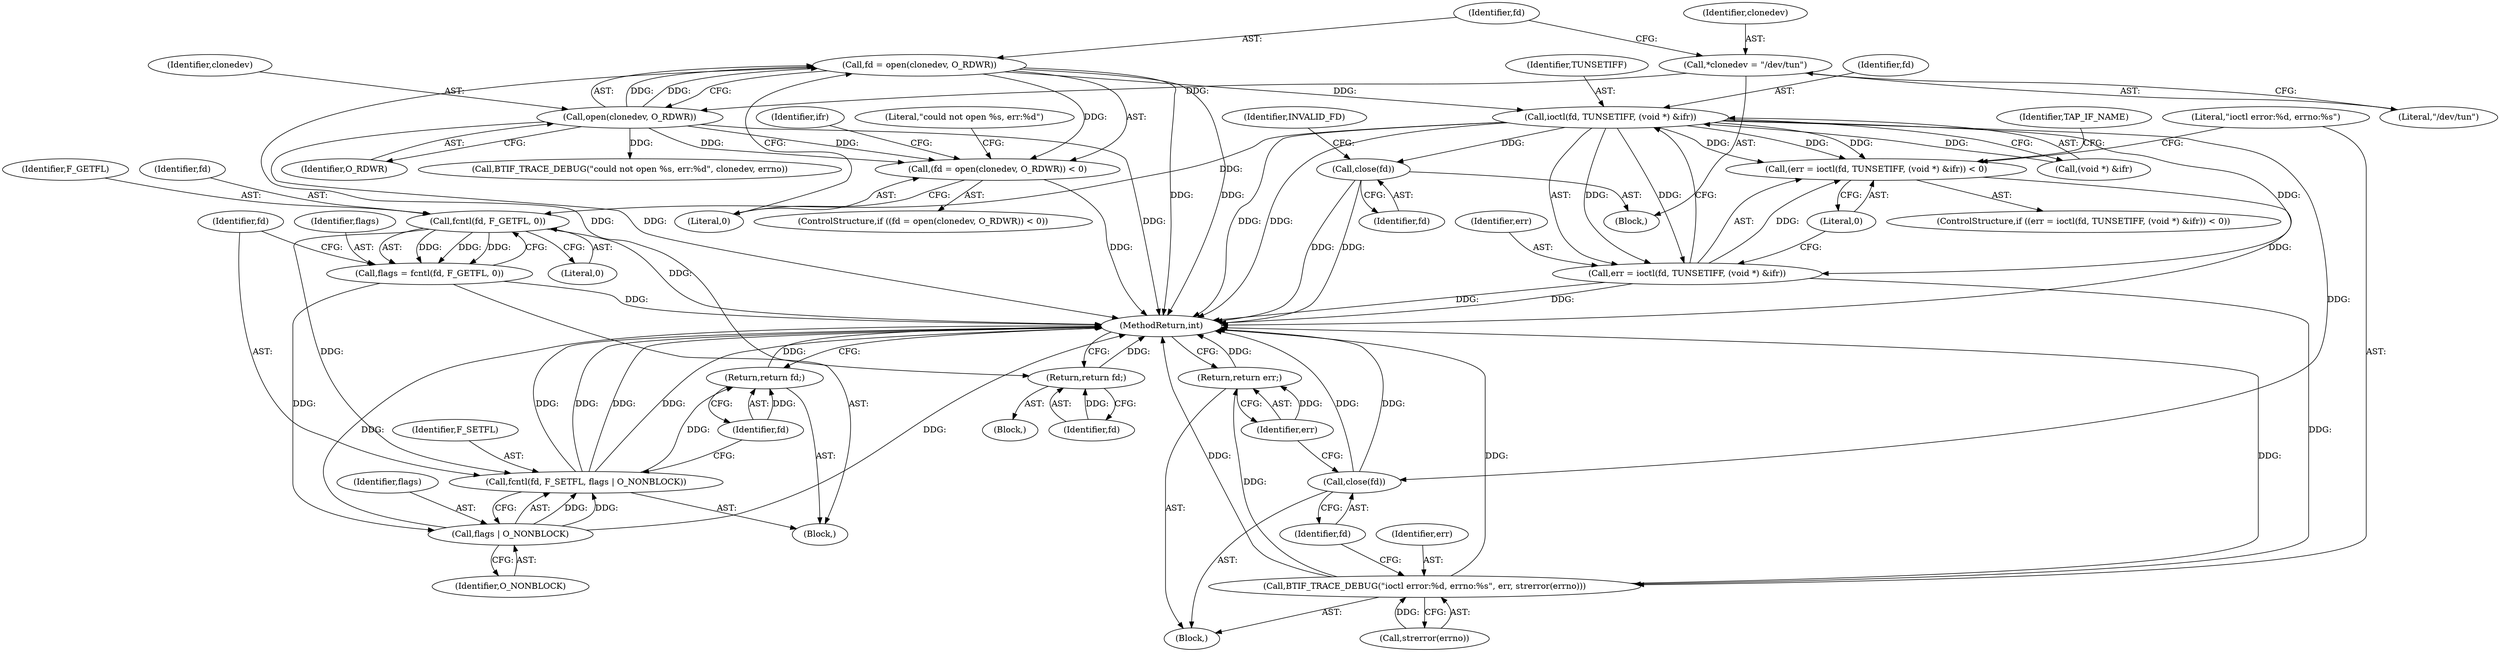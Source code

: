 digraph "0_Android_472271b153c5dc53c28beac55480a8d8434b2d5c_22@API" {
"1000113" [label="(Call,fd = open(clonedev, O_RDWR))"];
"1000115" [label="(Call,open(clonedev, O_RDWR))"];
"1000108" [label="(Call,*clonedev = \"/dev/tun\")"];
"1000112" [label="(Call,(fd = open(clonedev, O_RDWR)) < 0)"];
"1000124" [label="(Return,return fd;)"];
"1000149" [label="(Call,ioctl(fd, TUNSETIFF, (void *) &ifr))"];
"1000146" [label="(Call,(err = ioctl(fd, TUNSETIFF, (void *) &ifr)) < 0)"];
"1000147" [label="(Call,err = ioctl(fd, TUNSETIFF, (void *) &ifr))"];
"1000158" [label="(Call,BTIF_TRACE_DEBUG(\"ioctl error:%d, errno:%s\", err, strerror(errno)))"];
"1000165" [label="(Return,return err;)"];
"1000163" [label="(Call,close(fd))"];
"1000177" [label="(Call,fcntl(fd, F_GETFL, 0))"];
"1000175" [label="(Call,flags = fcntl(fd, F_GETFL, 0))"];
"1000184" [label="(Call,flags | O_NONBLOCK)"];
"1000181" [label="(Call,fcntl(fd, F_SETFL, flags | O_NONBLOCK))"];
"1000187" [label="(Return,return fd;)"];
"1000192" [label="(Call,close(fd))"];
"1000125" [label="(Identifier,fd)"];
"1000110" [label="(Literal,\"/dev/tun\")"];
"1000177" [label="(Call,fcntl(fd, F_GETFL, 0))"];
"1000148" [label="(Identifier,err)"];
"1000117" [label="(Identifier,O_RDWR)"];
"1000116" [label="(Identifier,clonedev)"];
"1000109" [label="(Identifier,clonedev)"];
"1000159" [label="(Literal,\"ioctl error:%d, errno:%s\")"];
"1000181" [label="(Call,fcntl(fd, F_SETFL, flags | O_NONBLOCK))"];
"1000170" [label="(Identifier,TAP_IF_NAME)"];
"1000128" [label="(Identifier,ifr)"];
"1000113" [label="(Call,fd = open(clonedev, O_RDWR))"];
"1000147" [label="(Call,err = ioctl(fd, TUNSETIFF, (void *) &ifr))"];
"1000112" [label="(Call,(fd = open(clonedev, O_RDWR)) < 0)"];
"1000192" [label="(Call,close(fd))"];
"1000187" [label="(Return,return fd;)"];
"1000179" [label="(Identifier,F_GETFL)"];
"1000103" [label="(Block,)"];
"1000145" [label="(ControlStructure,if ((err = ioctl(fd, TUNSETIFF, (void *) &ifr)) < 0))"];
"1000119" [label="(Block,)"];
"1000121" [label="(Literal,\"could not open %s, err:%d\")"];
"1000183" [label="(Identifier,F_SETFL)"];
"1000151" [label="(Identifier,TUNSETIFF)"];
"1000188" [label="(Identifier,fd)"];
"1000152" [label="(Call,(void *) &ifr)"];
"1000146" [label="(Call,(err = ioctl(fd, TUNSETIFF, (void *) &ifr)) < 0)"];
"1000114" [label="(Identifier,fd)"];
"1000124" [label="(Return,return fd;)"];
"1000118" [label="(Literal,0)"];
"1000156" [label="(Literal,0)"];
"1000149" [label="(Call,ioctl(fd, TUNSETIFF, (void *) &ifr))"];
"1000176" [label="(Identifier,flags)"];
"1000163" [label="(Call,close(fd))"];
"1000164" [label="(Identifier,fd)"];
"1000196" [label="(MethodReturn,int)"];
"1000175" [label="(Call,flags = fcntl(fd, F_GETFL, 0))"];
"1000186" [label="(Identifier,O_NONBLOCK)"];
"1000160" [label="(Identifier,err)"];
"1000173" [label="(Block,)"];
"1000185" [label="(Identifier,flags)"];
"1000158" [label="(Call,BTIF_TRACE_DEBUG(\"ioctl error:%d, errno:%s\", err, strerror(errno)))"];
"1000165" [label="(Return,return err;)"];
"1000166" [label="(Identifier,err)"];
"1000182" [label="(Identifier,fd)"];
"1000178" [label="(Identifier,fd)"];
"1000111" [label="(ControlStructure,if ((fd = open(clonedev, O_RDWR)) < 0))"];
"1000150" [label="(Identifier,fd)"];
"1000157" [label="(Block,)"];
"1000195" [label="(Identifier,INVALID_FD)"];
"1000108" [label="(Call,*clonedev = \"/dev/tun\")"];
"1000120" [label="(Call,BTIF_TRACE_DEBUG(\"could not open %s, err:%d\", clonedev, errno))"];
"1000180" [label="(Literal,0)"];
"1000161" [label="(Call,strerror(errno))"];
"1000193" [label="(Identifier,fd)"];
"1000115" [label="(Call,open(clonedev, O_RDWR))"];
"1000184" [label="(Call,flags | O_NONBLOCK)"];
"1000113" -> "1000112"  [label="AST: "];
"1000113" -> "1000115"  [label="CFG: "];
"1000114" -> "1000113"  [label="AST: "];
"1000115" -> "1000113"  [label="AST: "];
"1000118" -> "1000113"  [label="CFG: "];
"1000113" -> "1000196"  [label="DDG: "];
"1000113" -> "1000196"  [label="DDG: "];
"1000113" -> "1000112"  [label="DDG: "];
"1000115" -> "1000113"  [label="DDG: "];
"1000115" -> "1000113"  [label="DDG: "];
"1000113" -> "1000124"  [label="DDG: "];
"1000113" -> "1000149"  [label="DDG: "];
"1000115" -> "1000117"  [label="CFG: "];
"1000116" -> "1000115"  [label="AST: "];
"1000117" -> "1000115"  [label="AST: "];
"1000115" -> "1000196"  [label="DDG: "];
"1000115" -> "1000196"  [label="DDG: "];
"1000115" -> "1000112"  [label="DDG: "];
"1000115" -> "1000112"  [label="DDG: "];
"1000108" -> "1000115"  [label="DDG: "];
"1000115" -> "1000120"  [label="DDG: "];
"1000108" -> "1000103"  [label="AST: "];
"1000108" -> "1000110"  [label="CFG: "];
"1000109" -> "1000108"  [label="AST: "];
"1000110" -> "1000108"  [label="AST: "];
"1000114" -> "1000108"  [label="CFG: "];
"1000112" -> "1000111"  [label="AST: "];
"1000112" -> "1000118"  [label="CFG: "];
"1000118" -> "1000112"  [label="AST: "];
"1000121" -> "1000112"  [label="CFG: "];
"1000128" -> "1000112"  [label="CFG: "];
"1000112" -> "1000196"  [label="DDG: "];
"1000124" -> "1000119"  [label="AST: "];
"1000124" -> "1000125"  [label="CFG: "];
"1000125" -> "1000124"  [label="AST: "];
"1000196" -> "1000124"  [label="CFG: "];
"1000124" -> "1000196"  [label="DDG: "];
"1000125" -> "1000124"  [label="DDG: "];
"1000149" -> "1000147"  [label="AST: "];
"1000149" -> "1000152"  [label="CFG: "];
"1000150" -> "1000149"  [label="AST: "];
"1000151" -> "1000149"  [label="AST: "];
"1000152" -> "1000149"  [label="AST: "];
"1000147" -> "1000149"  [label="CFG: "];
"1000149" -> "1000196"  [label="DDG: "];
"1000149" -> "1000196"  [label="DDG: "];
"1000149" -> "1000146"  [label="DDG: "];
"1000149" -> "1000146"  [label="DDG: "];
"1000149" -> "1000146"  [label="DDG: "];
"1000149" -> "1000147"  [label="DDG: "];
"1000149" -> "1000147"  [label="DDG: "];
"1000149" -> "1000147"  [label="DDG: "];
"1000152" -> "1000149"  [label="DDG: "];
"1000149" -> "1000163"  [label="DDG: "];
"1000149" -> "1000177"  [label="DDG: "];
"1000149" -> "1000192"  [label="DDG: "];
"1000146" -> "1000145"  [label="AST: "];
"1000146" -> "1000156"  [label="CFG: "];
"1000147" -> "1000146"  [label="AST: "];
"1000156" -> "1000146"  [label="AST: "];
"1000159" -> "1000146"  [label="CFG: "];
"1000170" -> "1000146"  [label="CFG: "];
"1000146" -> "1000196"  [label="DDG: "];
"1000147" -> "1000146"  [label="DDG: "];
"1000148" -> "1000147"  [label="AST: "];
"1000156" -> "1000147"  [label="CFG: "];
"1000147" -> "1000196"  [label="DDG: "];
"1000147" -> "1000196"  [label="DDG: "];
"1000147" -> "1000158"  [label="DDG: "];
"1000158" -> "1000157"  [label="AST: "];
"1000158" -> "1000161"  [label="CFG: "];
"1000159" -> "1000158"  [label="AST: "];
"1000160" -> "1000158"  [label="AST: "];
"1000161" -> "1000158"  [label="AST: "];
"1000164" -> "1000158"  [label="CFG: "];
"1000158" -> "1000196"  [label="DDG: "];
"1000158" -> "1000196"  [label="DDG: "];
"1000158" -> "1000196"  [label="DDG: "];
"1000161" -> "1000158"  [label="DDG: "];
"1000158" -> "1000165"  [label="DDG: "];
"1000165" -> "1000157"  [label="AST: "];
"1000165" -> "1000166"  [label="CFG: "];
"1000166" -> "1000165"  [label="AST: "];
"1000196" -> "1000165"  [label="CFG: "];
"1000165" -> "1000196"  [label="DDG: "];
"1000166" -> "1000165"  [label="DDG: "];
"1000163" -> "1000157"  [label="AST: "];
"1000163" -> "1000164"  [label="CFG: "];
"1000164" -> "1000163"  [label="AST: "];
"1000166" -> "1000163"  [label="CFG: "];
"1000163" -> "1000196"  [label="DDG: "];
"1000163" -> "1000196"  [label="DDG: "];
"1000177" -> "1000175"  [label="AST: "];
"1000177" -> "1000180"  [label="CFG: "];
"1000178" -> "1000177"  [label="AST: "];
"1000179" -> "1000177"  [label="AST: "];
"1000180" -> "1000177"  [label="AST: "];
"1000175" -> "1000177"  [label="CFG: "];
"1000177" -> "1000196"  [label="DDG: "];
"1000177" -> "1000175"  [label="DDG: "];
"1000177" -> "1000175"  [label="DDG: "];
"1000177" -> "1000175"  [label="DDG: "];
"1000177" -> "1000181"  [label="DDG: "];
"1000175" -> "1000173"  [label="AST: "];
"1000176" -> "1000175"  [label="AST: "];
"1000182" -> "1000175"  [label="CFG: "];
"1000175" -> "1000196"  [label="DDG: "];
"1000175" -> "1000184"  [label="DDG: "];
"1000184" -> "1000181"  [label="AST: "];
"1000184" -> "1000186"  [label="CFG: "];
"1000185" -> "1000184"  [label="AST: "];
"1000186" -> "1000184"  [label="AST: "];
"1000181" -> "1000184"  [label="CFG: "];
"1000184" -> "1000196"  [label="DDG: "];
"1000184" -> "1000196"  [label="DDG: "];
"1000184" -> "1000181"  [label="DDG: "];
"1000184" -> "1000181"  [label="DDG: "];
"1000181" -> "1000173"  [label="AST: "];
"1000182" -> "1000181"  [label="AST: "];
"1000183" -> "1000181"  [label="AST: "];
"1000188" -> "1000181"  [label="CFG: "];
"1000181" -> "1000196"  [label="DDG: "];
"1000181" -> "1000196"  [label="DDG: "];
"1000181" -> "1000196"  [label="DDG: "];
"1000181" -> "1000196"  [label="DDG: "];
"1000181" -> "1000187"  [label="DDG: "];
"1000187" -> "1000173"  [label="AST: "];
"1000187" -> "1000188"  [label="CFG: "];
"1000188" -> "1000187"  [label="AST: "];
"1000196" -> "1000187"  [label="CFG: "];
"1000187" -> "1000196"  [label="DDG: "];
"1000188" -> "1000187"  [label="DDG: "];
"1000192" -> "1000103"  [label="AST: "];
"1000192" -> "1000193"  [label="CFG: "];
"1000193" -> "1000192"  [label="AST: "];
"1000195" -> "1000192"  [label="CFG: "];
"1000192" -> "1000196"  [label="DDG: "];
"1000192" -> "1000196"  [label="DDG: "];
}
